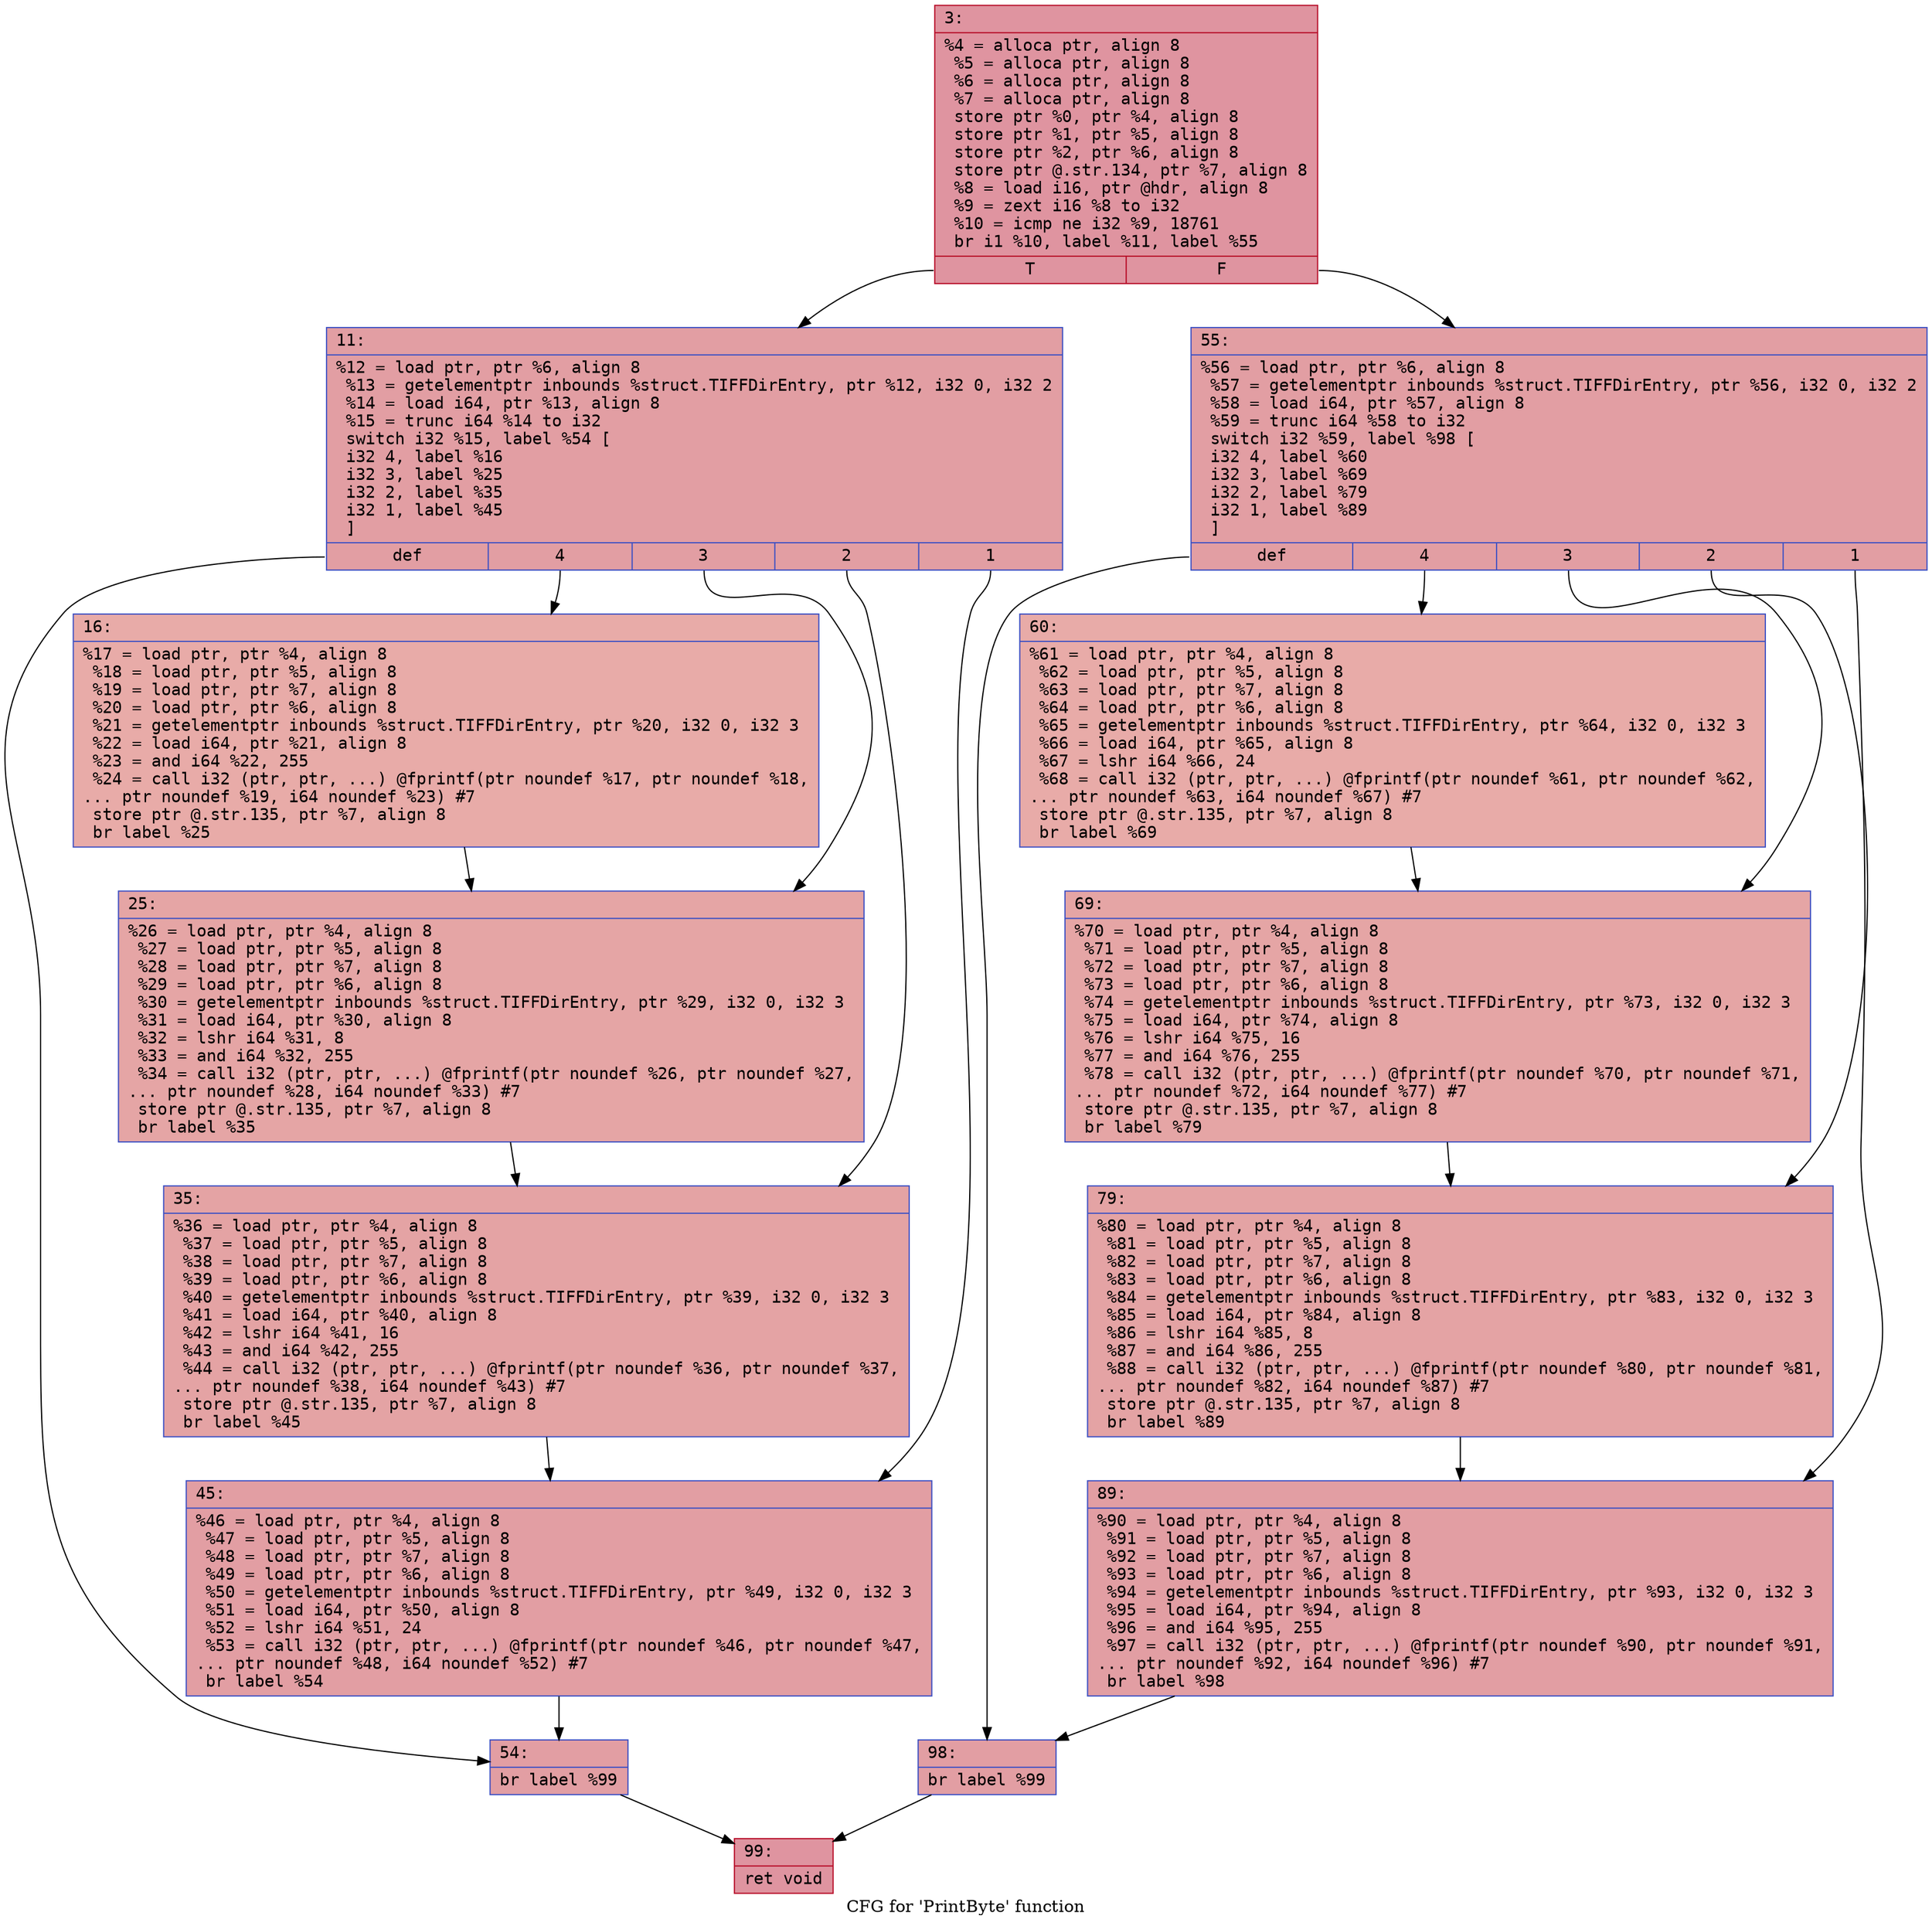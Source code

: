 digraph "CFG for 'PrintByte' function" {
	label="CFG for 'PrintByte' function";

	Node0x6000001bd860 [shape=record,color="#b70d28ff", style=filled, fillcolor="#b70d2870" fontname="Courier",label="{3:\l|  %4 = alloca ptr, align 8\l  %5 = alloca ptr, align 8\l  %6 = alloca ptr, align 8\l  %7 = alloca ptr, align 8\l  store ptr %0, ptr %4, align 8\l  store ptr %1, ptr %5, align 8\l  store ptr %2, ptr %6, align 8\l  store ptr @.str.134, ptr %7, align 8\l  %8 = load i16, ptr @hdr, align 8\l  %9 = zext i16 %8 to i32\l  %10 = icmp ne i32 %9, 18761\l  br i1 %10, label %11, label %55\l|{<s0>T|<s1>F}}"];
	Node0x6000001bd860:s0 -> Node0x6000001bd8b0[tooltip="3 -> 11\nProbability 50.00%" ];
	Node0x6000001bd860:s1 -> Node0x6000001bda90[tooltip="3 -> 55\nProbability 50.00%" ];
	Node0x6000001bd8b0 [shape=record,color="#3d50c3ff", style=filled, fillcolor="#be242e70" fontname="Courier",label="{11:\l|  %12 = load ptr, ptr %6, align 8\l  %13 = getelementptr inbounds %struct.TIFFDirEntry, ptr %12, i32 0, i32 2\l  %14 = load i64, ptr %13, align 8\l  %15 = trunc i64 %14 to i32\l  switch i32 %15, label %54 [\l    i32 4, label %16\l    i32 3, label %25\l    i32 2, label %35\l    i32 1, label %45\l  ]\l|{<s0>def|<s1>4|<s2>3|<s3>2|<s4>1}}"];
	Node0x6000001bd8b0:s0 -> Node0x6000001bda40[tooltip="11 -> 54\nProbability 20.00%" ];
	Node0x6000001bd8b0:s1 -> Node0x6000001bd900[tooltip="11 -> 16\nProbability 20.00%" ];
	Node0x6000001bd8b0:s2 -> Node0x6000001bd950[tooltip="11 -> 25\nProbability 20.00%" ];
	Node0x6000001bd8b0:s3 -> Node0x6000001bd9a0[tooltip="11 -> 35\nProbability 20.00%" ];
	Node0x6000001bd8b0:s4 -> Node0x6000001bd9f0[tooltip="11 -> 45\nProbability 20.00%" ];
	Node0x6000001bd900 [shape=record,color="#3d50c3ff", style=filled, fillcolor="#cc403a70" fontname="Courier",label="{16:\l|  %17 = load ptr, ptr %4, align 8\l  %18 = load ptr, ptr %5, align 8\l  %19 = load ptr, ptr %7, align 8\l  %20 = load ptr, ptr %6, align 8\l  %21 = getelementptr inbounds %struct.TIFFDirEntry, ptr %20, i32 0, i32 3\l  %22 = load i64, ptr %21, align 8\l  %23 = and i64 %22, 255\l  %24 = call i32 (ptr, ptr, ...) @fprintf(ptr noundef %17, ptr noundef %18,\l... ptr noundef %19, i64 noundef %23) #7\l  store ptr @.str.135, ptr %7, align 8\l  br label %25\l}"];
	Node0x6000001bd900 -> Node0x6000001bd950[tooltip="16 -> 25\nProbability 100.00%" ];
	Node0x6000001bd950 [shape=record,color="#3d50c3ff", style=filled, fillcolor="#c5333470" fontname="Courier",label="{25:\l|  %26 = load ptr, ptr %4, align 8\l  %27 = load ptr, ptr %5, align 8\l  %28 = load ptr, ptr %7, align 8\l  %29 = load ptr, ptr %6, align 8\l  %30 = getelementptr inbounds %struct.TIFFDirEntry, ptr %29, i32 0, i32 3\l  %31 = load i64, ptr %30, align 8\l  %32 = lshr i64 %31, 8\l  %33 = and i64 %32, 255\l  %34 = call i32 (ptr, ptr, ...) @fprintf(ptr noundef %26, ptr noundef %27,\l... ptr noundef %28, i64 noundef %33) #7\l  store ptr @.str.135, ptr %7, align 8\l  br label %35\l}"];
	Node0x6000001bd950 -> Node0x6000001bd9a0[tooltip="25 -> 35\nProbability 100.00%" ];
	Node0x6000001bd9a0 [shape=record,color="#3d50c3ff", style=filled, fillcolor="#c32e3170" fontname="Courier",label="{35:\l|  %36 = load ptr, ptr %4, align 8\l  %37 = load ptr, ptr %5, align 8\l  %38 = load ptr, ptr %7, align 8\l  %39 = load ptr, ptr %6, align 8\l  %40 = getelementptr inbounds %struct.TIFFDirEntry, ptr %39, i32 0, i32 3\l  %41 = load i64, ptr %40, align 8\l  %42 = lshr i64 %41, 16\l  %43 = and i64 %42, 255\l  %44 = call i32 (ptr, ptr, ...) @fprintf(ptr noundef %36, ptr noundef %37,\l... ptr noundef %38, i64 noundef %43) #7\l  store ptr @.str.135, ptr %7, align 8\l  br label %45\l}"];
	Node0x6000001bd9a0 -> Node0x6000001bd9f0[tooltip="35 -> 45\nProbability 100.00%" ];
	Node0x6000001bd9f0 [shape=record,color="#3d50c3ff", style=filled, fillcolor="#be242e70" fontname="Courier",label="{45:\l|  %46 = load ptr, ptr %4, align 8\l  %47 = load ptr, ptr %5, align 8\l  %48 = load ptr, ptr %7, align 8\l  %49 = load ptr, ptr %6, align 8\l  %50 = getelementptr inbounds %struct.TIFFDirEntry, ptr %49, i32 0, i32 3\l  %51 = load i64, ptr %50, align 8\l  %52 = lshr i64 %51, 24\l  %53 = call i32 (ptr, ptr, ...) @fprintf(ptr noundef %46, ptr noundef %47,\l... ptr noundef %48, i64 noundef %52) #7\l  br label %54\l}"];
	Node0x6000001bd9f0 -> Node0x6000001bda40[tooltip="45 -> 54\nProbability 100.00%" ];
	Node0x6000001bda40 [shape=record,color="#3d50c3ff", style=filled, fillcolor="#be242e70" fontname="Courier",label="{54:\l|  br label %99\l}"];
	Node0x6000001bda40 -> Node0x6000001bdc70[tooltip="54 -> 99\nProbability 100.00%" ];
	Node0x6000001bda90 [shape=record,color="#3d50c3ff", style=filled, fillcolor="#be242e70" fontname="Courier",label="{55:\l|  %56 = load ptr, ptr %6, align 8\l  %57 = getelementptr inbounds %struct.TIFFDirEntry, ptr %56, i32 0, i32 2\l  %58 = load i64, ptr %57, align 8\l  %59 = trunc i64 %58 to i32\l  switch i32 %59, label %98 [\l    i32 4, label %60\l    i32 3, label %69\l    i32 2, label %79\l    i32 1, label %89\l  ]\l|{<s0>def|<s1>4|<s2>3|<s3>2|<s4>1}}"];
	Node0x6000001bda90:s0 -> Node0x6000001bdc20[tooltip="55 -> 98\nProbability 20.00%" ];
	Node0x6000001bda90:s1 -> Node0x6000001bdae0[tooltip="55 -> 60\nProbability 20.00%" ];
	Node0x6000001bda90:s2 -> Node0x6000001bdb30[tooltip="55 -> 69\nProbability 20.00%" ];
	Node0x6000001bda90:s3 -> Node0x6000001bdb80[tooltip="55 -> 79\nProbability 20.00%" ];
	Node0x6000001bda90:s4 -> Node0x6000001bdbd0[tooltip="55 -> 89\nProbability 20.00%" ];
	Node0x6000001bdae0 [shape=record,color="#3d50c3ff", style=filled, fillcolor="#cc403a70" fontname="Courier",label="{60:\l|  %61 = load ptr, ptr %4, align 8\l  %62 = load ptr, ptr %5, align 8\l  %63 = load ptr, ptr %7, align 8\l  %64 = load ptr, ptr %6, align 8\l  %65 = getelementptr inbounds %struct.TIFFDirEntry, ptr %64, i32 0, i32 3\l  %66 = load i64, ptr %65, align 8\l  %67 = lshr i64 %66, 24\l  %68 = call i32 (ptr, ptr, ...) @fprintf(ptr noundef %61, ptr noundef %62,\l... ptr noundef %63, i64 noundef %67) #7\l  store ptr @.str.135, ptr %7, align 8\l  br label %69\l}"];
	Node0x6000001bdae0 -> Node0x6000001bdb30[tooltip="60 -> 69\nProbability 100.00%" ];
	Node0x6000001bdb30 [shape=record,color="#3d50c3ff", style=filled, fillcolor="#c5333470" fontname="Courier",label="{69:\l|  %70 = load ptr, ptr %4, align 8\l  %71 = load ptr, ptr %5, align 8\l  %72 = load ptr, ptr %7, align 8\l  %73 = load ptr, ptr %6, align 8\l  %74 = getelementptr inbounds %struct.TIFFDirEntry, ptr %73, i32 0, i32 3\l  %75 = load i64, ptr %74, align 8\l  %76 = lshr i64 %75, 16\l  %77 = and i64 %76, 255\l  %78 = call i32 (ptr, ptr, ...) @fprintf(ptr noundef %70, ptr noundef %71,\l... ptr noundef %72, i64 noundef %77) #7\l  store ptr @.str.135, ptr %7, align 8\l  br label %79\l}"];
	Node0x6000001bdb30 -> Node0x6000001bdb80[tooltip="69 -> 79\nProbability 100.00%" ];
	Node0x6000001bdb80 [shape=record,color="#3d50c3ff", style=filled, fillcolor="#c32e3170" fontname="Courier",label="{79:\l|  %80 = load ptr, ptr %4, align 8\l  %81 = load ptr, ptr %5, align 8\l  %82 = load ptr, ptr %7, align 8\l  %83 = load ptr, ptr %6, align 8\l  %84 = getelementptr inbounds %struct.TIFFDirEntry, ptr %83, i32 0, i32 3\l  %85 = load i64, ptr %84, align 8\l  %86 = lshr i64 %85, 8\l  %87 = and i64 %86, 255\l  %88 = call i32 (ptr, ptr, ...) @fprintf(ptr noundef %80, ptr noundef %81,\l... ptr noundef %82, i64 noundef %87) #7\l  store ptr @.str.135, ptr %7, align 8\l  br label %89\l}"];
	Node0x6000001bdb80 -> Node0x6000001bdbd0[tooltip="79 -> 89\nProbability 100.00%" ];
	Node0x6000001bdbd0 [shape=record,color="#3d50c3ff", style=filled, fillcolor="#be242e70" fontname="Courier",label="{89:\l|  %90 = load ptr, ptr %4, align 8\l  %91 = load ptr, ptr %5, align 8\l  %92 = load ptr, ptr %7, align 8\l  %93 = load ptr, ptr %6, align 8\l  %94 = getelementptr inbounds %struct.TIFFDirEntry, ptr %93, i32 0, i32 3\l  %95 = load i64, ptr %94, align 8\l  %96 = and i64 %95, 255\l  %97 = call i32 (ptr, ptr, ...) @fprintf(ptr noundef %90, ptr noundef %91,\l... ptr noundef %92, i64 noundef %96) #7\l  br label %98\l}"];
	Node0x6000001bdbd0 -> Node0x6000001bdc20[tooltip="89 -> 98\nProbability 100.00%" ];
	Node0x6000001bdc20 [shape=record,color="#3d50c3ff", style=filled, fillcolor="#be242e70" fontname="Courier",label="{98:\l|  br label %99\l}"];
	Node0x6000001bdc20 -> Node0x6000001bdc70[tooltip="98 -> 99\nProbability 100.00%" ];
	Node0x6000001bdc70 [shape=record,color="#b70d28ff", style=filled, fillcolor="#b70d2870" fontname="Courier",label="{99:\l|  ret void\l}"];
}
